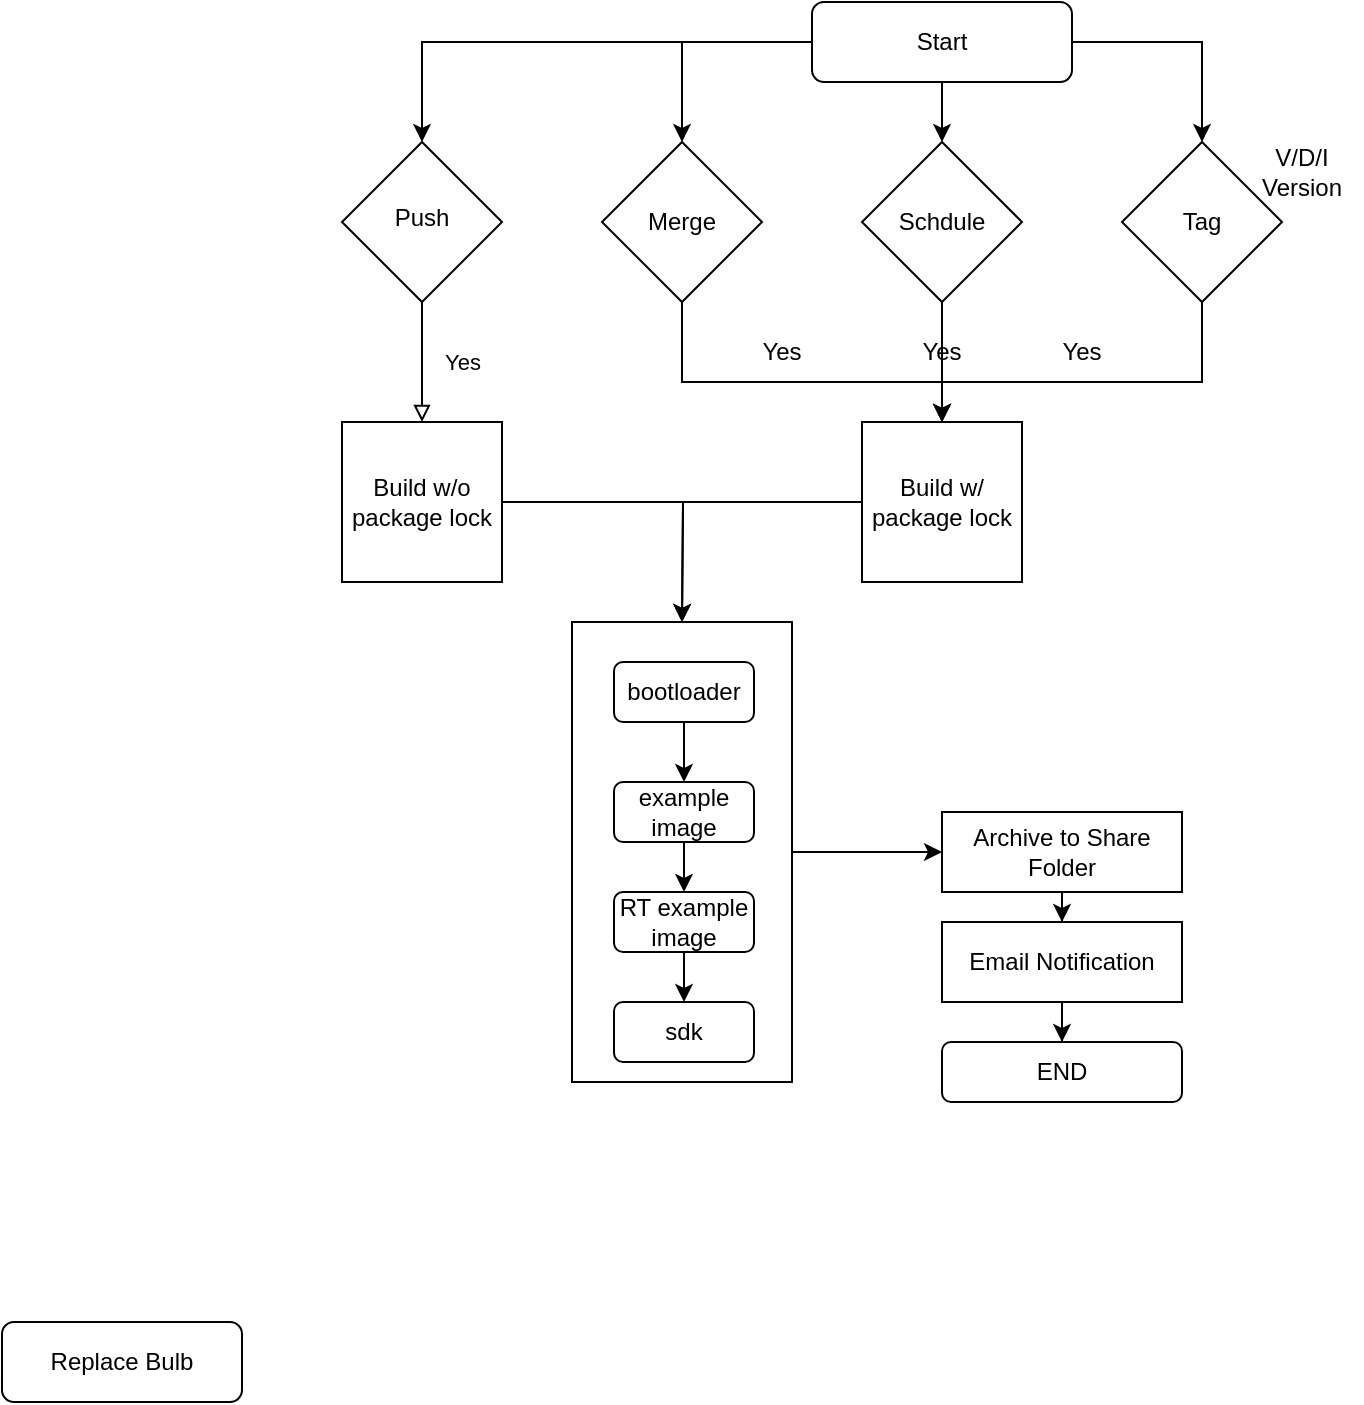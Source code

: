 <mxfile version="19.0.0" type="github">
  <diagram id="C5RBs43oDa-KdzZeNtuy" name="Page-1">
    <mxGraphModel dx="1185" dy="735" grid="1" gridSize="10" guides="1" tooltips="1" connect="1" arrows="1" fold="1" page="1" pageScale="1" pageWidth="827" pageHeight="1169" math="0" shadow="0">
      <root>
        <mxCell id="WIyWlLk6GJQsqaUBKTNV-0" />
        <mxCell id="WIyWlLk6GJQsqaUBKTNV-1" parent="WIyWlLk6GJQsqaUBKTNV-0" />
        <mxCell id="k8j6f4twvIOuH2Hkdft0-44" style="edgeStyle=orthogonalEdgeStyle;rounded=0;orthogonalLoop=1;jettySize=auto;html=1;" edge="1" parent="WIyWlLk6GJQsqaUBKTNV-1" source="k8j6f4twvIOuH2Hkdft0-39" target="k8j6f4twvIOuH2Hkdft0-42">
          <mxGeometry relative="1" as="geometry" />
        </mxCell>
        <mxCell id="k8j6f4twvIOuH2Hkdft0-39" value="" style="rounded=0;whiteSpace=wrap;html=1;" vertex="1" parent="WIyWlLk6GJQsqaUBKTNV-1">
          <mxGeometry x="305" y="360" width="110" height="230" as="geometry" />
        </mxCell>
        <mxCell id="k8j6f4twvIOuH2Hkdft0-5" value="" style="edgeStyle=orthogonalEdgeStyle;rounded=0;orthogonalLoop=1;jettySize=auto;html=1;" edge="1" parent="WIyWlLk6GJQsqaUBKTNV-1" source="WIyWlLk6GJQsqaUBKTNV-3" target="k8j6f4twvIOuH2Hkdft0-1">
          <mxGeometry relative="1" as="geometry" />
        </mxCell>
        <mxCell id="k8j6f4twvIOuH2Hkdft0-10" style="edgeStyle=orthogonalEdgeStyle;rounded=0;orthogonalLoop=1;jettySize=auto;html=1;entryX=0.5;entryY=0;entryDx=0;entryDy=0;" edge="1" parent="WIyWlLk6GJQsqaUBKTNV-1" source="WIyWlLk6GJQsqaUBKTNV-3" target="WIyWlLk6GJQsqaUBKTNV-6">
          <mxGeometry relative="1" as="geometry" />
        </mxCell>
        <mxCell id="k8j6f4twvIOuH2Hkdft0-12" style="edgeStyle=orthogonalEdgeStyle;rounded=0;orthogonalLoop=1;jettySize=auto;html=1;entryX=0.5;entryY=0;entryDx=0;entryDy=0;" edge="1" parent="WIyWlLk6GJQsqaUBKTNV-1" source="WIyWlLk6GJQsqaUBKTNV-3" target="k8j6f4twvIOuH2Hkdft0-0">
          <mxGeometry relative="1" as="geometry" />
        </mxCell>
        <mxCell id="k8j6f4twvIOuH2Hkdft0-13" style="edgeStyle=orthogonalEdgeStyle;rounded=0;orthogonalLoop=1;jettySize=auto;html=1;entryX=0.5;entryY=0;entryDx=0;entryDy=0;" edge="1" parent="WIyWlLk6GJQsqaUBKTNV-1" source="WIyWlLk6GJQsqaUBKTNV-3" target="k8j6f4twvIOuH2Hkdft0-11">
          <mxGeometry relative="1" as="geometry" />
        </mxCell>
        <mxCell id="WIyWlLk6GJQsqaUBKTNV-3" value="Start" style="rounded=1;whiteSpace=wrap;html=1;fontSize=12;glass=0;strokeWidth=1;shadow=0;" parent="WIyWlLk6GJQsqaUBKTNV-1" vertex="1">
          <mxGeometry x="425" y="50" width="130" height="40" as="geometry" />
        </mxCell>
        <mxCell id="WIyWlLk6GJQsqaUBKTNV-4" value="Yes" style="rounded=0;html=1;jettySize=auto;orthogonalLoop=1;fontSize=11;endArrow=block;endFill=0;strokeWidth=1;shadow=0;labelBackgroundColor=none;edgeStyle=orthogonalEdgeStyle;entryX=0.5;entryY=0;entryDx=0;entryDy=0;" parent="WIyWlLk6GJQsqaUBKTNV-1" source="WIyWlLk6GJQsqaUBKTNV-6" target="k8j6f4twvIOuH2Hkdft0-8" edge="1">
          <mxGeometry y="20" relative="1" as="geometry">
            <mxPoint as="offset" />
            <mxPoint x="230" y="310" as="targetPoint" />
          </mxGeometry>
        </mxCell>
        <mxCell id="WIyWlLk6GJQsqaUBKTNV-6" value="Push" style="rhombus;whiteSpace=wrap;html=1;shadow=0;fontFamily=Helvetica;fontSize=12;align=center;strokeWidth=1;spacing=6;spacingTop=-4;" parent="WIyWlLk6GJQsqaUBKTNV-1" vertex="1">
          <mxGeometry x="190" y="120" width="80" height="80" as="geometry" />
        </mxCell>
        <mxCell id="WIyWlLk6GJQsqaUBKTNV-12" value="Replace Bulb" style="rounded=1;whiteSpace=wrap;html=1;fontSize=12;glass=0;strokeWidth=1;shadow=0;" parent="WIyWlLk6GJQsqaUBKTNV-1" vertex="1">
          <mxGeometry x="20" y="710" width="120" height="40" as="geometry" />
        </mxCell>
        <mxCell id="k8j6f4twvIOuH2Hkdft0-15" style="edgeStyle=orthogonalEdgeStyle;rounded=0;orthogonalLoop=1;jettySize=auto;html=1;entryX=0.5;entryY=0;entryDx=0;entryDy=0;" edge="1" parent="WIyWlLk6GJQsqaUBKTNV-1" source="k8j6f4twvIOuH2Hkdft0-0" target="k8j6f4twvIOuH2Hkdft0-7">
          <mxGeometry relative="1" as="geometry" />
        </mxCell>
        <mxCell id="k8j6f4twvIOuH2Hkdft0-0" value="Schdule" style="rhombus;whiteSpace=wrap;html=1;" vertex="1" parent="WIyWlLk6GJQsqaUBKTNV-1">
          <mxGeometry x="450" y="120" width="80" height="80" as="geometry" />
        </mxCell>
        <mxCell id="k8j6f4twvIOuH2Hkdft0-14" style="edgeStyle=orthogonalEdgeStyle;rounded=0;orthogonalLoop=1;jettySize=auto;html=1;entryX=0.5;entryY=0;entryDx=0;entryDy=0;exitX=0.5;exitY=1;exitDx=0;exitDy=0;" edge="1" parent="WIyWlLk6GJQsqaUBKTNV-1" source="k8j6f4twvIOuH2Hkdft0-1" target="k8j6f4twvIOuH2Hkdft0-7">
          <mxGeometry relative="1" as="geometry">
            <Array as="points">
              <mxPoint x="360" y="240" />
              <mxPoint x="490" y="240" />
            </Array>
          </mxGeometry>
        </mxCell>
        <mxCell id="k8j6f4twvIOuH2Hkdft0-1" value="Merge" style="rhombus;whiteSpace=wrap;html=1;" vertex="1" parent="WIyWlLk6GJQsqaUBKTNV-1">
          <mxGeometry x="320" y="120" width="80" height="80" as="geometry" />
        </mxCell>
        <mxCell id="k8j6f4twvIOuH2Hkdft0-29" style="edgeStyle=orthogonalEdgeStyle;rounded=0;orthogonalLoop=1;jettySize=auto;html=1;entryX=0.5;entryY=0;entryDx=0;entryDy=0;" edge="1" parent="WIyWlLk6GJQsqaUBKTNV-1" source="k8j6f4twvIOuH2Hkdft0-7">
          <mxGeometry relative="1" as="geometry">
            <mxPoint x="360" y="360" as="targetPoint" />
          </mxGeometry>
        </mxCell>
        <mxCell id="k8j6f4twvIOuH2Hkdft0-7" value="&lt;span style=&quot;&quot;&gt;Build w/ package lock&lt;/span&gt;" style="whiteSpace=wrap;html=1;aspect=fixed;" vertex="1" parent="WIyWlLk6GJQsqaUBKTNV-1">
          <mxGeometry x="450" y="260" width="80" height="80" as="geometry" />
        </mxCell>
        <mxCell id="k8j6f4twvIOuH2Hkdft0-28" style="edgeStyle=orthogonalEdgeStyle;rounded=0;orthogonalLoop=1;jettySize=auto;html=1;entryX=0.5;entryY=0;entryDx=0;entryDy=0;" edge="1" parent="WIyWlLk6GJQsqaUBKTNV-1" source="k8j6f4twvIOuH2Hkdft0-8">
          <mxGeometry relative="1" as="geometry">
            <mxPoint x="360" y="360" as="targetPoint" />
          </mxGeometry>
        </mxCell>
        <mxCell id="k8j6f4twvIOuH2Hkdft0-8" value="Build w/o package lock" style="whiteSpace=wrap;html=1;aspect=fixed;" vertex="1" parent="WIyWlLk6GJQsqaUBKTNV-1">
          <mxGeometry x="190" y="260" width="80" height="80" as="geometry" />
        </mxCell>
        <mxCell id="k8j6f4twvIOuH2Hkdft0-16" style="edgeStyle=orthogonalEdgeStyle;rounded=0;orthogonalLoop=1;jettySize=auto;html=1;entryX=0.5;entryY=0;entryDx=0;entryDy=0;" edge="1" parent="WIyWlLk6GJQsqaUBKTNV-1" source="k8j6f4twvIOuH2Hkdft0-11" target="k8j6f4twvIOuH2Hkdft0-7">
          <mxGeometry relative="1" as="geometry">
            <Array as="points">
              <mxPoint x="620" y="240" />
              <mxPoint x="490" y="240" />
            </Array>
          </mxGeometry>
        </mxCell>
        <mxCell id="k8j6f4twvIOuH2Hkdft0-11" value="Tag" style="rhombus;whiteSpace=wrap;html=1;" vertex="1" parent="WIyWlLk6GJQsqaUBKTNV-1">
          <mxGeometry x="580" y="120" width="80" height="80" as="geometry" />
        </mxCell>
        <mxCell id="k8j6f4twvIOuH2Hkdft0-19" value="Yes" style="text;html=1;strokeColor=none;fillColor=none;align=center;verticalAlign=middle;whiteSpace=wrap;rounded=0;" vertex="1" parent="WIyWlLk6GJQsqaUBKTNV-1">
          <mxGeometry x="380" y="210" width="60" height="30" as="geometry" />
        </mxCell>
        <mxCell id="k8j6f4twvIOuH2Hkdft0-20" value="Yes" style="text;html=1;strokeColor=none;fillColor=none;align=center;verticalAlign=middle;whiteSpace=wrap;rounded=0;" vertex="1" parent="WIyWlLk6GJQsqaUBKTNV-1">
          <mxGeometry x="530" y="210" width="60" height="30" as="geometry" />
        </mxCell>
        <mxCell id="k8j6f4twvIOuH2Hkdft0-21" value="Yes" style="text;html=1;strokeColor=none;fillColor=none;align=center;verticalAlign=middle;whiteSpace=wrap;rounded=0;" vertex="1" parent="WIyWlLk6GJQsqaUBKTNV-1">
          <mxGeometry x="460" y="210" width="60" height="30" as="geometry" />
        </mxCell>
        <mxCell id="k8j6f4twvIOuH2Hkdft0-22" value="bootloader" style="rounded=1;whiteSpace=wrap;html=1;" vertex="1" parent="WIyWlLk6GJQsqaUBKTNV-1">
          <mxGeometry x="326" y="380" width="70" height="30" as="geometry" />
        </mxCell>
        <mxCell id="k8j6f4twvIOuH2Hkdft0-25" value="example image" style="rounded=1;whiteSpace=wrap;html=1;" vertex="1" parent="WIyWlLk6GJQsqaUBKTNV-1">
          <mxGeometry x="326" y="440" width="70" height="30" as="geometry" />
        </mxCell>
        <mxCell id="k8j6f4twvIOuH2Hkdft0-26" value="RT example image" style="rounded=1;whiteSpace=wrap;html=1;" vertex="1" parent="WIyWlLk6GJQsqaUBKTNV-1">
          <mxGeometry x="326" y="495" width="70" height="30" as="geometry" />
        </mxCell>
        <mxCell id="k8j6f4twvIOuH2Hkdft0-27" value="sdk" style="rounded=1;whiteSpace=wrap;html=1;" vertex="1" parent="WIyWlLk6GJQsqaUBKTNV-1">
          <mxGeometry x="326" y="550" width="70" height="30" as="geometry" />
        </mxCell>
        <mxCell id="k8j6f4twvIOuH2Hkdft0-33" value="" style="endArrow=classic;html=1;rounded=0;exitX=0.5;exitY=1;exitDx=0;exitDy=0;entryX=0.5;entryY=0;entryDx=0;entryDy=0;" edge="1" parent="WIyWlLk6GJQsqaUBKTNV-1" source="k8j6f4twvIOuH2Hkdft0-22" target="k8j6f4twvIOuH2Hkdft0-25">
          <mxGeometry width="50" height="50" relative="1" as="geometry">
            <mxPoint x="541" y="370" as="sourcePoint" />
            <mxPoint x="591" y="320" as="targetPoint" />
          </mxGeometry>
        </mxCell>
        <mxCell id="k8j6f4twvIOuH2Hkdft0-35" value="" style="endArrow=classic;html=1;rounded=0;exitX=0.5;exitY=1;exitDx=0;exitDy=0;entryX=0.5;entryY=0;entryDx=0;entryDy=0;" edge="1" parent="WIyWlLk6GJQsqaUBKTNV-1" source="k8j6f4twvIOuH2Hkdft0-25" target="k8j6f4twvIOuH2Hkdft0-26">
          <mxGeometry width="50" height="50" relative="1" as="geometry">
            <mxPoint x="371" y="420" as="sourcePoint" />
            <mxPoint x="371" y="450" as="targetPoint" />
          </mxGeometry>
        </mxCell>
        <mxCell id="k8j6f4twvIOuH2Hkdft0-36" value="" style="endArrow=classic;html=1;rounded=0;exitX=0.5;exitY=1;exitDx=0;exitDy=0;entryX=0.5;entryY=0;entryDx=0;entryDy=0;" edge="1" parent="WIyWlLk6GJQsqaUBKTNV-1" source="k8j6f4twvIOuH2Hkdft0-26" target="k8j6f4twvIOuH2Hkdft0-27">
          <mxGeometry width="50" height="50" relative="1" as="geometry">
            <mxPoint x="381" y="430" as="sourcePoint" />
            <mxPoint x="381" y="460" as="targetPoint" />
          </mxGeometry>
        </mxCell>
        <mxCell id="k8j6f4twvIOuH2Hkdft0-45" style="edgeStyle=orthogonalEdgeStyle;rounded=0;orthogonalLoop=1;jettySize=auto;html=1;entryX=0.5;entryY=0;entryDx=0;entryDy=0;" edge="1" parent="WIyWlLk6GJQsqaUBKTNV-1" source="k8j6f4twvIOuH2Hkdft0-42" target="k8j6f4twvIOuH2Hkdft0-43">
          <mxGeometry relative="1" as="geometry" />
        </mxCell>
        <mxCell id="k8j6f4twvIOuH2Hkdft0-42" value="Archive to Share Folder" style="rounded=0;whiteSpace=wrap;html=1;" vertex="1" parent="WIyWlLk6GJQsqaUBKTNV-1">
          <mxGeometry x="490" y="455" width="120" height="40" as="geometry" />
        </mxCell>
        <mxCell id="k8j6f4twvIOuH2Hkdft0-47" style="edgeStyle=orthogonalEdgeStyle;rounded=0;orthogonalLoop=1;jettySize=auto;html=1;entryX=0.5;entryY=0;entryDx=0;entryDy=0;" edge="1" parent="WIyWlLk6GJQsqaUBKTNV-1" source="k8j6f4twvIOuH2Hkdft0-43" target="k8j6f4twvIOuH2Hkdft0-46">
          <mxGeometry relative="1" as="geometry" />
        </mxCell>
        <mxCell id="k8j6f4twvIOuH2Hkdft0-43" value="Email Notification" style="rounded=0;whiteSpace=wrap;html=1;" vertex="1" parent="WIyWlLk6GJQsqaUBKTNV-1">
          <mxGeometry x="490" y="510" width="120" height="40" as="geometry" />
        </mxCell>
        <mxCell id="k8j6f4twvIOuH2Hkdft0-46" value="END" style="rounded=1;whiteSpace=wrap;html=1;" vertex="1" parent="WIyWlLk6GJQsqaUBKTNV-1">
          <mxGeometry x="490" y="570" width="120" height="30" as="geometry" />
        </mxCell>
        <mxCell id="k8j6f4twvIOuH2Hkdft0-48" value="V/D/I Version" style="text;html=1;strokeColor=none;fillColor=none;align=center;verticalAlign=middle;whiteSpace=wrap;rounded=0;" vertex="1" parent="WIyWlLk6GJQsqaUBKTNV-1">
          <mxGeometry x="640" y="120" width="60" height="30" as="geometry" />
        </mxCell>
      </root>
    </mxGraphModel>
  </diagram>
</mxfile>
